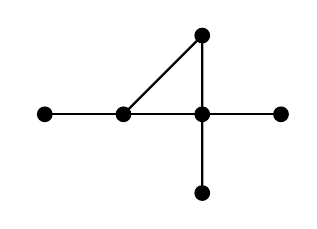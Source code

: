 \usetikzlibrary{patterns}
\begin{tikzpicture}

\tikzstyle{edge} = [draw, thick]
\tikzstyle{vertex} = [draw] 

\begin{scope}[rotate=0]

\foreach \x in {0,1,...,2}{
  \draw[edge] (\x,0) -- (\x+1,0);
}

  \draw[edge] (1,0) -- (2,1)--(2,0)--(2,-1);

\foreach \x in {0,1,...,3}{
  \fill (\x,0) circle (0.1);
}

  \fill (2,1) circle (0.1);
  \fill (2,-1) circle (0.1);

\end{scope}

\end{tikzpicture}